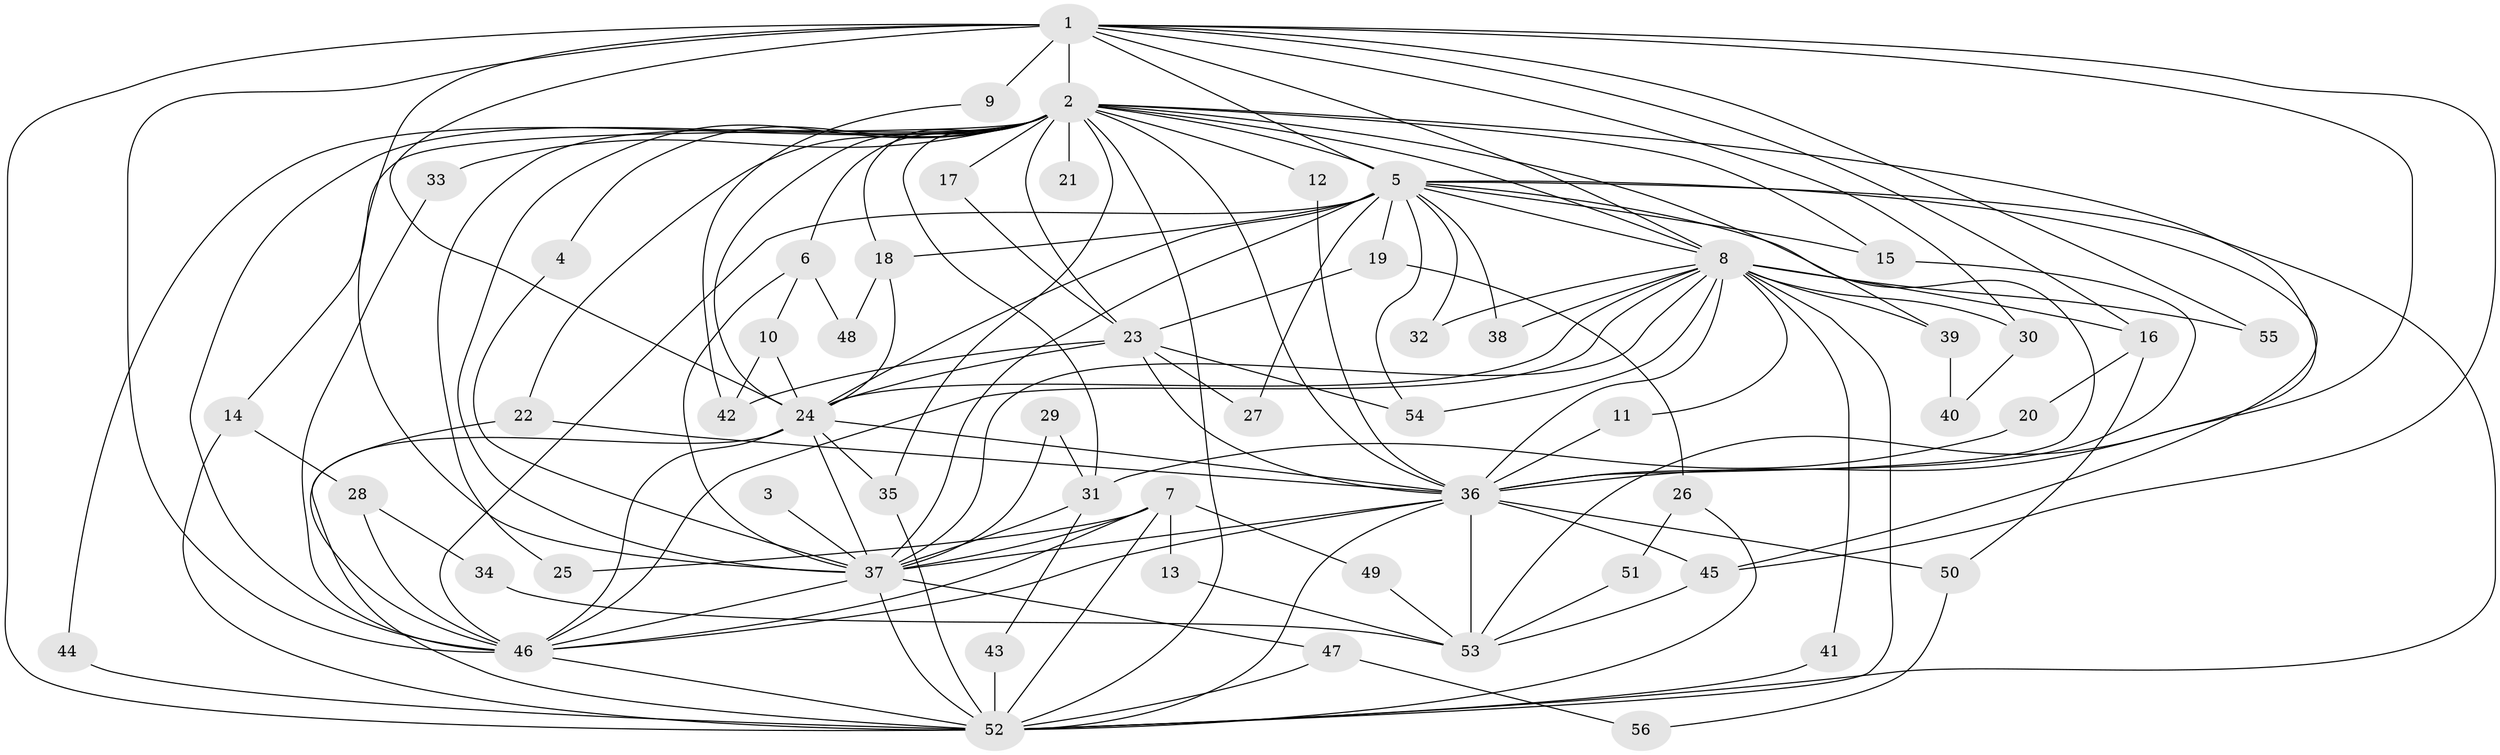 // original degree distribution, {19: 0.02531645569620253, 14: 0.02531645569620253, 31: 0.012658227848101266, 12: 0.012658227848101266, 21: 0.012658227848101266, 20: 0.012658227848101266, 15: 0.012658227848101266, 18: 0.012658227848101266, 4: 0.05063291139240506, 7: 0.012658227848101266, 3: 0.22784810126582278, 2: 0.5443037974683544, 6: 0.02531645569620253, 8: 0.012658227848101266}
// Generated by graph-tools (version 1.1) at 2025/36/03/04/25 23:36:35]
// undirected, 56 vertices, 137 edges
graph export_dot {
  node [color=gray90,style=filled];
  1;
  2;
  3;
  4;
  5;
  6;
  7;
  8;
  9;
  10;
  11;
  12;
  13;
  14;
  15;
  16;
  17;
  18;
  19;
  20;
  21;
  22;
  23;
  24;
  25;
  26;
  27;
  28;
  29;
  30;
  31;
  32;
  33;
  34;
  35;
  36;
  37;
  38;
  39;
  40;
  41;
  42;
  43;
  44;
  45;
  46;
  47;
  48;
  49;
  50;
  51;
  52;
  53;
  54;
  55;
  56;
  1 -- 2 [weight=3.0];
  1 -- 5 [weight=2.0];
  1 -- 8 [weight=3.0];
  1 -- 9 [weight=2.0];
  1 -- 16 [weight=1.0];
  1 -- 24 [weight=2.0];
  1 -- 30 [weight=1.0];
  1 -- 36 [weight=3.0];
  1 -- 37 [weight=2.0];
  1 -- 45 [weight=1.0];
  1 -- 46 [weight=2.0];
  1 -- 52 [weight=2.0];
  1 -- 55 [weight=1.0];
  2 -- 4 [weight=1.0];
  2 -- 5 [weight=2.0];
  2 -- 6 [weight=1.0];
  2 -- 8 [weight=1.0];
  2 -- 12 [weight=1.0];
  2 -- 14 [weight=1.0];
  2 -- 15 [weight=1.0];
  2 -- 17 [weight=1.0];
  2 -- 18 [weight=1.0];
  2 -- 21 [weight=1.0];
  2 -- 22 [weight=1.0];
  2 -- 23 [weight=1.0];
  2 -- 24 [weight=1.0];
  2 -- 25 [weight=1.0];
  2 -- 31 [weight=1.0];
  2 -- 33 [weight=1.0];
  2 -- 35 [weight=1.0];
  2 -- 36 [weight=1.0];
  2 -- 37 [weight=1.0];
  2 -- 39 [weight=1.0];
  2 -- 44 [weight=1.0];
  2 -- 46 [weight=1.0];
  2 -- 52 [weight=2.0];
  2 -- 53 [weight=1.0];
  3 -- 37 [weight=1.0];
  4 -- 37 [weight=1.0];
  5 -- 8 [weight=1.0];
  5 -- 15 [weight=1.0];
  5 -- 18 [weight=1.0];
  5 -- 19 [weight=1.0];
  5 -- 24 [weight=1.0];
  5 -- 27 [weight=1.0];
  5 -- 32 [weight=1.0];
  5 -- 36 [weight=1.0];
  5 -- 37 [weight=1.0];
  5 -- 38 [weight=1.0];
  5 -- 45 [weight=1.0];
  5 -- 46 [weight=1.0];
  5 -- 52 [weight=1.0];
  5 -- 54 [weight=1.0];
  6 -- 10 [weight=1.0];
  6 -- 37 [weight=1.0];
  6 -- 48 [weight=1.0];
  7 -- 13 [weight=1.0];
  7 -- 25 [weight=1.0];
  7 -- 37 [weight=1.0];
  7 -- 46 [weight=1.0];
  7 -- 49 [weight=1.0];
  7 -- 52 [weight=1.0];
  8 -- 11 [weight=1.0];
  8 -- 16 [weight=1.0];
  8 -- 24 [weight=2.0];
  8 -- 30 [weight=1.0];
  8 -- 32 [weight=1.0];
  8 -- 36 [weight=1.0];
  8 -- 37 [weight=1.0];
  8 -- 38 [weight=1.0];
  8 -- 39 [weight=1.0];
  8 -- 41 [weight=1.0];
  8 -- 46 [weight=1.0];
  8 -- 52 [weight=1.0];
  8 -- 54 [weight=1.0];
  8 -- 55 [weight=2.0];
  9 -- 42 [weight=1.0];
  10 -- 24 [weight=1.0];
  10 -- 42 [weight=1.0];
  11 -- 36 [weight=1.0];
  12 -- 36 [weight=1.0];
  13 -- 53 [weight=1.0];
  14 -- 28 [weight=1.0];
  14 -- 52 [weight=1.0];
  15 -- 36 [weight=1.0];
  16 -- 20 [weight=1.0];
  16 -- 50 [weight=1.0];
  17 -- 23 [weight=1.0];
  18 -- 24 [weight=1.0];
  18 -- 48 [weight=1.0];
  19 -- 23 [weight=1.0];
  19 -- 26 [weight=1.0];
  20 -- 31 [weight=1.0];
  22 -- 36 [weight=1.0];
  22 -- 46 [weight=1.0];
  23 -- 24 [weight=1.0];
  23 -- 27 [weight=1.0];
  23 -- 36 [weight=1.0];
  23 -- 42 [weight=1.0];
  23 -- 54 [weight=1.0];
  24 -- 35 [weight=1.0];
  24 -- 36 [weight=1.0];
  24 -- 37 [weight=1.0];
  24 -- 46 [weight=1.0];
  24 -- 52 [weight=1.0];
  26 -- 51 [weight=1.0];
  26 -- 52 [weight=1.0];
  28 -- 34 [weight=1.0];
  28 -- 46 [weight=1.0];
  29 -- 31 [weight=1.0];
  29 -- 37 [weight=1.0];
  30 -- 40 [weight=1.0];
  31 -- 37 [weight=1.0];
  31 -- 43 [weight=1.0];
  33 -- 46 [weight=1.0];
  34 -- 53 [weight=1.0];
  35 -- 52 [weight=1.0];
  36 -- 37 [weight=1.0];
  36 -- 45 [weight=1.0];
  36 -- 46 [weight=2.0];
  36 -- 50 [weight=1.0];
  36 -- 52 [weight=1.0];
  36 -- 53 [weight=1.0];
  37 -- 46 [weight=1.0];
  37 -- 47 [weight=1.0];
  37 -- 52 [weight=2.0];
  39 -- 40 [weight=1.0];
  41 -- 52 [weight=1.0];
  43 -- 52 [weight=1.0];
  44 -- 52 [weight=1.0];
  45 -- 53 [weight=1.0];
  46 -- 52 [weight=1.0];
  47 -- 52 [weight=1.0];
  47 -- 56 [weight=1.0];
  49 -- 53 [weight=1.0];
  50 -- 56 [weight=1.0];
  51 -- 53 [weight=1.0];
}
